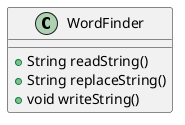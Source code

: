 @startuml
class WordFinder{

    +String readString()
    +String replaceString()
    +void writeString()

}


@enduml